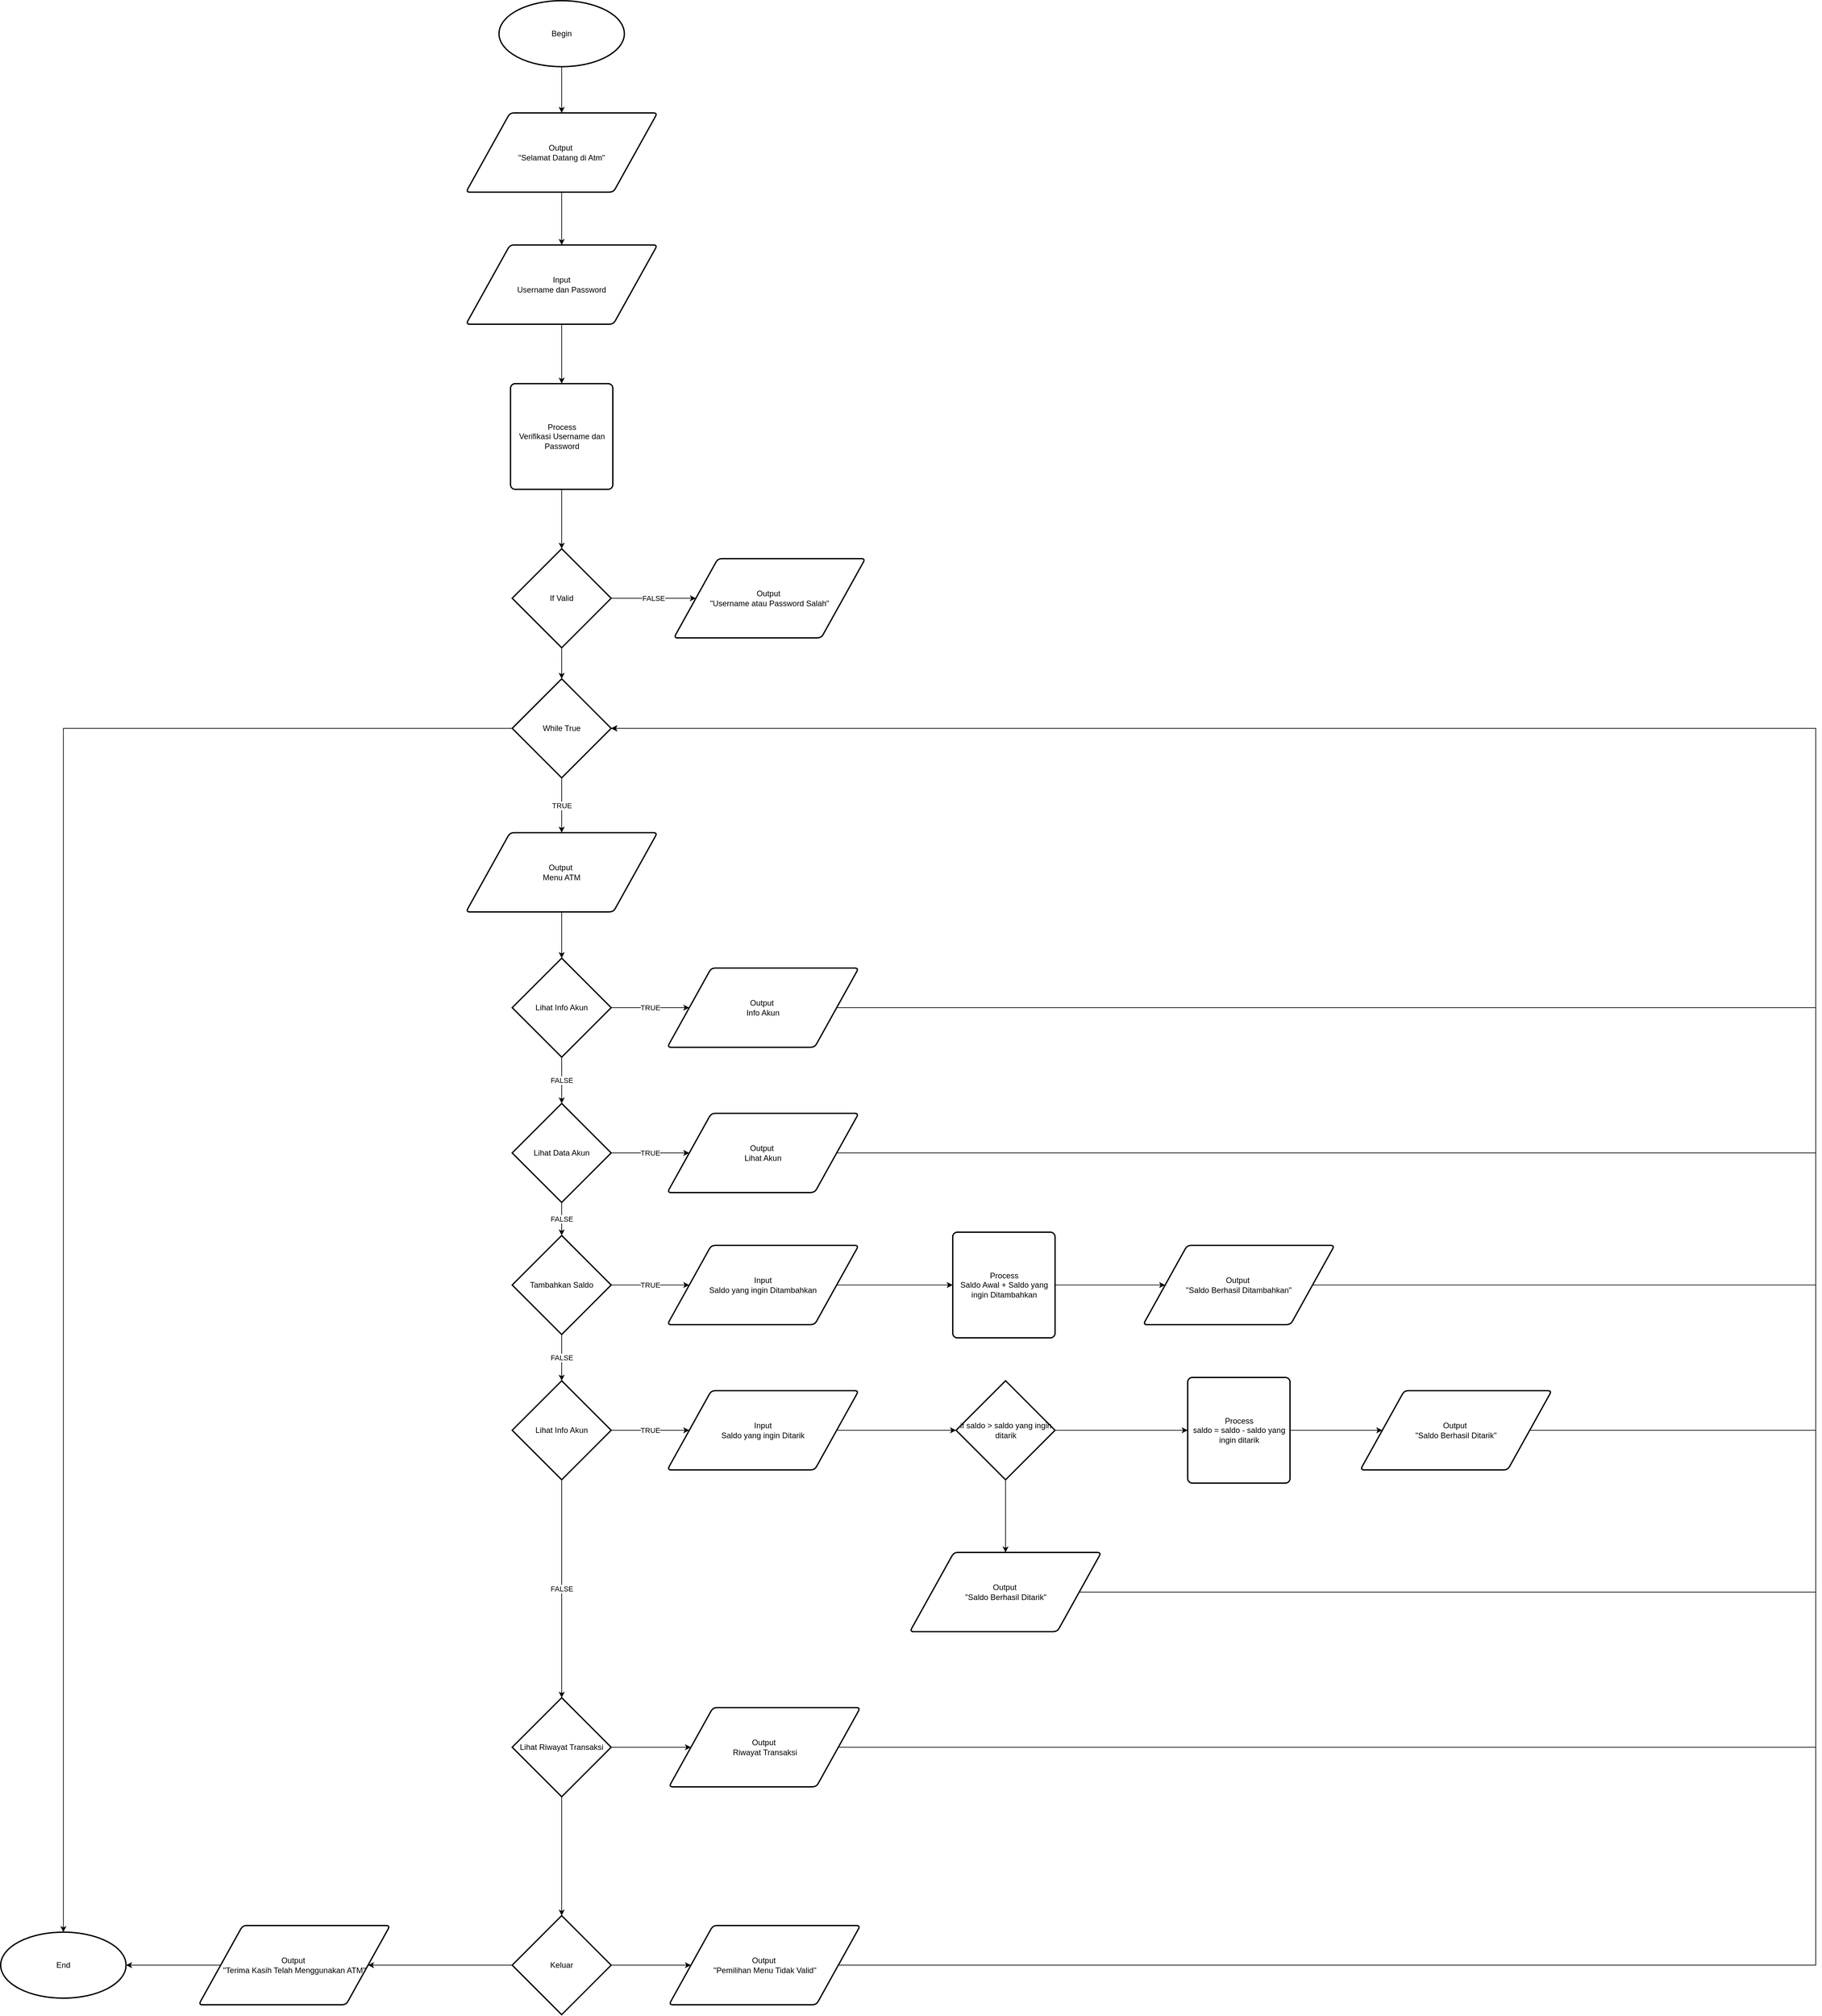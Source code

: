 <mxfile version="24.7.15">
  <diagram name="Halaman-1" id="XN3QfdQtaIsq98Aue1sS">
    <mxGraphModel dx="21507" dy="10089" grid="1" gridSize="10" guides="1" tooltips="1" connect="1" arrows="1" fold="1" page="1" pageScale="1" pageWidth="827" pageHeight="1169" math="0" shadow="0">
      <root>
        <mxCell id="0" />
        <mxCell id="1" parent="0" />
        <mxCell id="0Nl4zaibiXINok6xMrLi-42" value="" style="edgeStyle=orthogonalEdgeStyle;rounded=0;orthogonalLoop=1;jettySize=auto;html=1;" edge="1" parent="1" source="0Nl4zaibiXINok6xMrLi-1" target="0Nl4zaibiXINok6xMrLi-2">
          <mxGeometry relative="1" as="geometry" />
        </mxCell>
        <mxCell id="0Nl4zaibiXINok6xMrLi-1" value="Begin" style="strokeWidth=2;html=1;shape=mxgraph.flowchart.start_1;whiteSpace=wrap;" vertex="1" parent="1">
          <mxGeometry x="265" y="-260" width="190" height="100" as="geometry" />
        </mxCell>
        <mxCell id="0Nl4zaibiXINok6xMrLi-43" value="" style="edgeStyle=orthogonalEdgeStyle;rounded=0;orthogonalLoop=1;jettySize=auto;html=1;" edge="1" parent="1" source="0Nl4zaibiXINok6xMrLi-2" target="0Nl4zaibiXINok6xMrLi-3">
          <mxGeometry relative="1" as="geometry" />
        </mxCell>
        <mxCell id="0Nl4zaibiXINok6xMrLi-2" value="Output&amp;nbsp;&lt;div&gt;&quot;Selamat Datang di Atm&quot;&lt;/div&gt;" style="shape=parallelogram;html=1;strokeWidth=2;perimeter=parallelogramPerimeter;whiteSpace=wrap;rounded=1;arcSize=12;size=0.23;" vertex="1" parent="1">
          <mxGeometry x="215" y="-90" width="290" height="120" as="geometry" />
        </mxCell>
        <mxCell id="0Nl4zaibiXINok6xMrLi-44" value="" style="edgeStyle=orthogonalEdgeStyle;rounded=0;orthogonalLoop=1;jettySize=auto;html=1;" edge="1" parent="1" source="0Nl4zaibiXINok6xMrLi-3" target="0Nl4zaibiXINok6xMrLi-4">
          <mxGeometry relative="1" as="geometry" />
        </mxCell>
        <mxCell id="0Nl4zaibiXINok6xMrLi-3" value="Input&lt;div&gt;Username dan Password&lt;/div&gt;" style="shape=parallelogram;html=1;strokeWidth=2;perimeter=parallelogramPerimeter;whiteSpace=wrap;rounded=1;arcSize=12;size=0.23;" vertex="1" parent="1">
          <mxGeometry x="215" y="110" width="290" height="120" as="geometry" />
        </mxCell>
        <mxCell id="0Nl4zaibiXINok6xMrLi-45" value="" style="edgeStyle=orthogonalEdgeStyle;rounded=0;orthogonalLoop=1;jettySize=auto;html=1;" edge="1" parent="1" source="0Nl4zaibiXINok6xMrLi-4" target="0Nl4zaibiXINok6xMrLi-5">
          <mxGeometry relative="1" as="geometry" />
        </mxCell>
        <mxCell id="0Nl4zaibiXINok6xMrLi-4" value="&lt;div&gt;Process&lt;/div&gt;Verifikasi Username dan Password" style="rounded=1;whiteSpace=wrap;html=1;absoluteArcSize=1;arcSize=14;strokeWidth=2;" vertex="1" parent="1">
          <mxGeometry x="282.5" y="320" width="155" height="160" as="geometry" />
        </mxCell>
        <mxCell id="0Nl4zaibiXINok6xMrLi-46" value="FALSE" style="edgeStyle=orthogonalEdgeStyle;rounded=0;orthogonalLoop=1;jettySize=auto;html=1;" edge="1" parent="1" source="0Nl4zaibiXINok6xMrLi-5" target="0Nl4zaibiXINok6xMrLi-6">
          <mxGeometry relative="1" as="geometry" />
        </mxCell>
        <mxCell id="0Nl4zaibiXINok6xMrLi-80" value="" style="edgeStyle=orthogonalEdgeStyle;rounded=0;orthogonalLoop=1;jettySize=auto;html=1;" edge="1" parent="1" source="0Nl4zaibiXINok6xMrLi-5" target="0Nl4zaibiXINok6xMrLi-79">
          <mxGeometry relative="1" as="geometry" />
        </mxCell>
        <mxCell id="0Nl4zaibiXINok6xMrLi-5" value="If Valid" style="strokeWidth=2;html=1;shape=mxgraph.flowchart.decision;whiteSpace=wrap;" vertex="1" parent="1">
          <mxGeometry x="285" y="570" width="150" height="150" as="geometry" />
        </mxCell>
        <mxCell id="0Nl4zaibiXINok6xMrLi-6" value="Output&amp;nbsp;&lt;div&gt;&quot;Username atau Password Salah&quot;&lt;/div&gt;" style="shape=parallelogram;html=1;strokeWidth=2;perimeter=parallelogramPerimeter;whiteSpace=wrap;rounded=1;arcSize=12;size=0.23;" vertex="1" parent="1">
          <mxGeometry x="530" y="585" width="290" height="120" as="geometry" />
        </mxCell>
        <mxCell id="0Nl4zaibiXINok6xMrLi-48" value="" style="edgeStyle=orthogonalEdgeStyle;rounded=0;orthogonalLoop=1;jettySize=auto;html=1;" edge="1" parent="1" source="0Nl4zaibiXINok6xMrLi-7" target="0Nl4zaibiXINok6xMrLi-10">
          <mxGeometry relative="1" as="geometry" />
        </mxCell>
        <mxCell id="0Nl4zaibiXINok6xMrLi-7" value="Output&amp;nbsp;&lt;div&gt;Menu ATM&lt;/div&gt;" style="shape=parallelogram;html=1;strokeWidth=2;perimeter=parallelogramPerimeter;whiteSpace=wrap;rounded=1;arcSize=12;size=0.23;" vertex="1" parent="1">
          <mxGeometry x="215" y="1000" width="290" height="120" as="geometry" />
        </mxCell>
        <mxCell id="0Nl4zaibiXINok6xMrLi-49" value="TRUE" style="edgeStyle=orthogonalEdgeStyle;rounded=0;orthogonalLoop=1;jettySize=auto;html=1;" edge="1" parent="1" source="0Nl4zaibiXINok6xMrLi-10" target="0Nl4zaibiXINok6xMrLi-11">
          <mxGeometry relative="1" as="geometry" />
        </mxCell>
        <mxCell id="0Nl4zaibiXINok6xMrLi-50" value="FALSE" style="edgeStyle=orthogonalEdgeStyle;rounded=0;orthogonalLoop=1;jettySize=auto;html=1;" edge="1" parent="1" source="0Nl4zaibiXINok6xMrLi-10" target="0Nl4zaibiXINok6xMrLi-12">
          <mxGeometry relative="1" as="geometry" />
        </mxCell>
        <mxCell id="0Nl4zaibiXINok6xMrLi-10" value="Lihat Info Akun" style="strokeWidth=2;html=1;shape=mxgraph.flowchart.decision;whiteSpace=wrap;" vertex="1" parent="1">
          <mxGeometry x="285" y="1190" width="150" height="150" as="geometry" />
        </mxCell>
        <mxCell id="0Nl4zaibiXINok6xMrLi-11" value="Output&amp;nbsp;&lt;div&gt;Info Akun&lt;/div&gt;" style="shape=parallelogram;html=1;strokeWidth=2;perimeter=parallelogramPerimeter;whiteSpace=wrap;rounded=1;arcSize=12;size=0.23;" vertex="1" parent="1">
          <mxGeometry x="520" y="1205" width="290" height="120" as="geometry" />
        </mxCell>
        <mxCell id="0Nl4zaibiXINok6xMrLi-51" value="TRUE" style="edgeStyle=orthogonalEdgeStyle;rounded=0;orthogonalLoop=1;jettySize=auto;html=1;" edge="1" parent="1" source="0Nl4zaibiXINok6xMrLi-12" target="0Nl4zaibiXINok6xMrLi-13">
          <mxGeometry relative="1" as="geometry" />
        </mxCell>
        <mxCell id="0Nl4zaibiXINok6xMrLi-52" value="FALSE" style="edgeStyle=orthogonalEdgeStyle;rounded=0;orthogonalLoop=1;jettySize=auto;html=1;" edge="1" parent="1" source="0Nl4zaibiXINok6xMrLi-12" target="0Nl4zaibiXINok6xMrLi-14">
          <mxGeometry relative="1" as="geometry" />
        </mxCell>
        <mxCell id="0Nl4zaibiXINok6xMrLi-12" value="Lihat Data Akun" style="strokeWidth=2;html=1;shape=mxgraph.flowchart.decision;whiteSpace=wrap;" vertex="1" parent="1">
          <mxGeometry x="285" y="1410" width="150" height="150" as="geometry" />
        </mxCell>
        <mxCell id="0Nl4zaibiXINok6xMrLi-13" value="Output&amp;nbsp;&lt;div&gt;Lihat Akun&lt;/div&gt;" style="shape=parallelogram;html=1;strokeWidth=2;perimeter=parallelogramPerimeter;whiteSpace=wrap;rounded=1;arcSize=12;size=0.23;" vertex="1" parent="1">
          <mxGeometry x="520" y="1425" width="290" height="120" as="geometry" />
        </mxCell>
        <mxCell id="0Nl4zaibiXINok6xMrLi-53" value="TRUE" style="edgeStyle=orthogonalEdgeStyle;rounded=0;orthogonalLoop=1;jettySize=auto;html=1;" edge="1" parent="1" source="0Nl4zaibiXINok6xMrLi-14" target="0Nl4zaibiXINok6xMrLi-15">
          <mxGeometry relative="1" as="geometry" />
        </mxCell>
        <mxCell id="0Nl4zaibiXINok6xMrLi-54" value="FALSE" style="edgeStyle=orthogonalEdgeStyle;rounded=0;orthogonalLoop=1;jettySize=auto;html=1;" edge="1" parent="1" source="0Nl4zaibiXINok6xMrLi-14" target="0Nl4zaibiXINok6xMrLi-16">
          <mxGeometry relative="1" as="geometry" />
        </mxCell>
        <mxCell id="0Nl4zaibiXINok6xMrLi-14" value="Tambahkan Saldo" style="strokeWidth=2;html=1;shape=mxgraph.flowchart.decision;whiteSpace=wrap;" vertex="1" parent="1">
          <mxGeometry x="285" y="1610" width="150" height="150" as="geometry" />
        </mxCell>
        <mxCell id="0Nl4zaibiXINok6xMrLi-61" style="edgeStyle=orthogonalEdgeStyle;rounded=0;orthogonalLoop=1;jettySize=auto;html=1;" edge="1" parent="1" source="0Nl4zaibiXINok6xMrLi-15" target="0Nl4zaibiXINok6xMrLi-22">
          <mxGeometry relative="1" as="geometry" />
        </mxCell>
        <mxCell id="0Nl4zaibiXINok6xMrLi-15" value="Input&lt;div&gt;Saldo yang ingin Ditambahkan&lt;/div&gt;" style="shape=parallelogram;html=1;strokeWidth=2;perimeter=parallelogramPerimeter;whiteSpace=wrap;rounded=1;arcSize=12;size=0.23;" vertex="1" parent="1">
          <mxGeometry x="520" y="1625" width="290" height="120" as="geometry" />
        </mxCell>
        <mxCell id="0Nl4zaibiXINok6xMrLi-55" value="TRUE" style="edgeStyle=orthogonalEdgeStyle;rounded=0;orthogonalLoop=1;jettySize=auto;html=1;" edge="1" parent="1" source="0Nl4zaibiXINok6xMrLi-16" target="0Nl4zaibiXINok6xMrLi-17">
          <mxGeometry relative="1" as="geometry" />
        </mxCell>
        <mxCell id="0Nl4zaibiXINok6xMrLi-56" value="FALSE" style="edgeStyle=orthogonalEdgeStyle;rounded=0;orthogonalLoop=1;jettySize=auto;html=1;" edge="1" parent="1" source="0Nl4zaibiXINok6xMrLi-16" target="0Nl4zaibiXINok6xMrLi-30">
          <mxGeometry relative="1" as="geometry" />
        </mxCell>
        <mxCell id="0Nl4zaibiXINok6xMrLi-16" value="Lihat Info Akun" style="strokeWidth=2;html=1;shape=mxgraph.flowchart.decision;whiteSpace=wrap;" vertex="1" parent="1">
          <mxGeometry x="285" y="1830" width="150" height="150" as="geometry" />
        </mxCell>
        <mxCell id="0Nl4zaibiXINok6xMrLi-62" style="edgeStyle=orthogonalEdgeStyle;rounded=0;orthogonalLoop=1;jettySize=auto;html=1;" edge="1" parent="1" source="0Nl4zaibiXINok6xMrLi-17" target="0Nl4zaibiXINok6xMrLi-26">
          <mxGeometry relative="1" as="geometry" />
        </mxCell>
        <mxCell id="0Nl4zaibiXINok6xMrLi-17" value="Input&lt;div&gt;Saldo yang ingin Ditarik&lt;/div&gt;" style="shape=parallelogram;html=1;strokeWidth=2;perimeter=parallelogramPerimeter;whiteSpace=wrap;rounded=1;arcSize=12;size=0.23;" vertex="1" parent="1">
          <mxGeometry x="520" y="1845" width="290" height="120" as="geometry" />
        </mxCell>
        <mxCell id="0Nl4zaibiXINok6xMrLi-64" style="edgeStyle=orthogonalEdgeStyle;rounded=0;orthogonalLoop=1;jettySize=auto;html=1;" edge="1" parent="1" source="0Nl4zaibiXINok6xMrLi-22" target="0Nl4zaibiXINok6xMrLi-23">
          <mxGeometry relative="1" as="geometry" />
        </mxCell>
        <mxCell id="0Nl4zaibiXINok6xMrLi-22" value="&lt;div&gt;Process&lt;/div&gt;&lt;div&gt;Saldo Awal + Saldo yang ingin Ditambahkan&lt;/div&gt;" style="rounded=1;whiteSpace=wrap;html=1;absoluteArcSize=1;arcSize=14;strokeWidth=2;" vertex="1" parent="1">
          <mxGeometry x="952.5" y="1605" width="155" height="160" as="geometry" />
        </mxCell>
        <mxCell id="0Nl4zaibiXINok6xMrLi-23" value="Output&amp;nbsp;&lt;div&gt;&quot;Saldo Berhasil Ditambahkan&quot;&lt;/div&gt;" style="shape=parallelogram;html=1;strokeWidth=2;perimeter=parallelogramPerimeter;whiteSpace=wrap;rounded=1;arcSize=12;size=0.23;" vertex="1" parent="1">
          <mxGeometry x="1241" y="1625" width="290" height="120" as="geometry" />
        </mxCell>
        <mxCell id="0Nl4zaibiXINok6xMrLi-63" value="" style="edgeStyle=orthogonalEdgeStyle;rounded=0;orthogonalLoop=1;jettySize=auto;html=1;" edge="1" parent="1" source="0Nl4zaibiXINok6xMrLi-26" target="0Nl4zaibiXINok6xMrLi-29">
          <mxGeometry relative="1" as="geometry" />
        </mxCell>
        <mxCell id="0Nl4zaibiXINok6xMrLi-65" style="edgeStyle=orthogonalEdgeStyle;rounded=0;orthogonalLoop=1;jettySize=auto;html=1;" edge="1" parent="1" source="0Nl4zaibiXINok6xMrLi-26" target="0Nl4zaibiXINok6xMrLi-27">
          <mxGeometry relative="1" as="geometry" />
        </mxCell>
        <mxCell id="0Nl4zaibiXINok6xMrLi-26" value="if saldo &amp;gt; saldo yang ingin ditarik" style="strokeWidth=2;html=1;shape=mxgraph.flowchart.decision;whiteSpace=wrap;" vertex="1" parent="1">
          <mxGeometry x="957.5" y="1830" width="150" height="150" as="geometry" />
        </mxCell>
        <mxCell id="0Nl4zaibiXINok6xMrLi-66" value="" style="edgeStyle=orthogonalEdgeStyle;rounded=0;orthogonalLoop=1;jettySize=auto;html=1;" edge="1" parent="1" source="0Nl4zaibiXINok6xMrLi-27" target="0Nl4zaibiXINok6xMrLi-28">
          <mxGeometry relative="1" as="geometry" />
        </mxCell>
        <mxCell id="0Nl4zaibiXINok6xMrLi-27" value="&lt;div&gt;Process&lt;/div&gt;&lt;div&gt;saldo = saldo - saldo yang ingin ditarik&lt;/div&gt;" style="rounded=1;whiteSpace=wrap;html=1;absoluteArcSize=1;arcSize=14;strokeWidth=2;" vertex="1" parent="1">
          <mxGeometry x="1308.5" y="1825" width="155" height="160" as="geometry" />
        </mxCell>
        <mxCell id="0Nl4zaibiXINok6xMrLi-28" value="Output&amp;nbsp;&lt;div&gt;&quot;Saldo Berhasil Ditarik&quot;&lt;/div&gt;" style="shape=parallelogram;html=1;strokeWidth=2;perimeter=parallelogramPerimeter;whiteSpace=wrap;rounded=1;arcSize=12;size=0.23;" vertex="1" parent="1">
          <mxGeometry x="1570" y="1845" width="290" height="120" as="geometry" />
        </mxCell>
        <mxCell id="0Nl4zaibiXINok6xMrLi-29" value="Output&amp;nbsp;&lt;div&gt;&quot;Saldo Berhasil Ditarik&quot;&lt;/div&gt;" style="shape=parallelogram;html=1;strokeWidth=2;perimeter=parallelogramPerimeter;whiteSpace=wrap;rounded=1;arcSize=12;size=0.23;" vertex="1" parent="1">
          <mxGeometry x="887.5" y="2090" width="290" height="120" as="geometry" />
        </mxCell>
        <mxCell id="0Nl4zaibiXINok6xMrLi-57" style="edgeStyle=orthogonalEdgeStyle;rounded=0;orthogonalLoop=1;jettySize=auto;html=1;" edge="1" parent="1" source="0Nl4zaibiXINok6xMrLi-30" target="0Nl4zaibiXINok6xMrLi-32">
          <mxGeometry relative="1" as="geometry" />
        </mxCell>
        <mxCell id="0Nl4zaibiXINok6xMrLi-59" value="" style="edgeStyle=orthogonalEdgeStyle;rounded=0;orthogonalLoop=1;jettySize=auto;html=1;" edge="1" parent="1" source="0Nl4zaibiXINok6xMrLi-30" target="0Nl4zaibiXINok6xMrLi-31">
          <mxGeometry relative="1" as="geometry" />
        </mxCell>
        <mxCell id="0Nl4zaibiXINok6xMrLi-30" value="Lihat Riwayat Transaksi" style="strokeWidth=2;html=1;shape=mxgraph.flowchart.decision;whiteSpace=wrap;" vertex="1" parent="1">
          <mxGeometry x="285" y="2310" width="150" height="150" as="geometry" />
        </mxCell>
        <mxCell id="0Nl4zaibiXINok6xMrLi-31" value="Output&amp;nbsp;&lt;div&gt;Riwayat Transaksi&lt;/div&gt;" style="shape=parallelogram;html=1;strokeWidth=2;perimeter=parallelogramPerimeter;whiteSpace=wrap;rounded=1;arcSize=12;size=0.23;" vertex="1" parent="1">
          <mxGeometry x="522.5" y="2325" width="290" height="120" as="geometry" />
        </mxCell>
        <mxCell id="0Nl4zaibiXINok6xMrLi-58" style="edgeStyle=orthogonalEdgeStyle;rounded=0;orthogonalLoop=1;jettySize=auto;html=1;" edge="1" parent="1" source="0Nl4zaibiXINok6xMrLi-32" target="0Nl4zaibiXINok6xMrLi-40">
          <mxGeometry relative="1" as="geometry" />
        </mxCell>
        <mxCell id="0Nl4zaibiXINok6xMrLi-60" value="" style="edgeStyle=orthogonalEdgeStyle;rounded=0;orthogonalLoop=1;jettySize=auto;html=1;" edge="1" parent="1" source="0Nl4zaibiXINok6xMrLi-32" target="0Nl4zaibiXINok6xMrLi-33">
          <mxGeometry relative="1" as="geometry" />
        </mxCell>
        <mxCell id="0Nl4zaibiXINok6xMrLi-32" value="Keluar" style="strokeWidth=2;html=1;shape=mxgraph.flowchart.decision;whiteSpace=wrap;" vertex="1" parent="1">
          <mxGeometry x="285" y="2640" width="150" height="150" as="geometry" />
        </mxCell>
        <mxCell id="0Nl4zaibiXINok6xMrLi-67" style="edgeStyle=orthogonalEdgeStyle;rounded=0;orthogonalLoop=1;jettySize=auto;html=1;" edge="1" parent="1" source="0Nl4zaibiXINok6xMrLi-33" target="0Nl4zaibiXINok6xMrLi-41">
          <mxGeometry relative="1" as="geometry" />
        </mxCell>
        <mxCell id="0Nl4zaibiXINok6xMrLi-33" value="Output&amp;nbsp;&lt;div&gt;&quot;Terima Kasih Telah Menggunakan ATM&quot;&lt;/div&gt;" style="shape=parallelogram;html=1;strokeWidth=2;perimeter=parallelogramPerimeter;whiteSpace=wrap;rounded=1;arcSize=12;size=0.23;" vertex="1" parent="1">
          <mxGeometry x="-190" y="2655" width="290" height="120" as="geometry" />
        </mxCell>
        <mxCell id="0Nl4zaibiXINok6xMrLi-89" style="edgeStyle=orthogonalEdgeStyle;rounded=0;orthogonalLoop=1;jettySize=auto;html=1;entryX=1;entryY=0.5;entryDx=0;entryDy=0;entryPerimeter=0;" edge="1" parent="1" source="0Nl4zaibiXINok6xMrLi-40" target="0Nl4zaibiXINok6xMrLi-79">
          <mxGeometry relative="1" as="geometry">
            <mxPoint x="440" y="850" as="targetPoint" />
            <Array as="points">
              <mxPoint x="2260" y="2715" />
              <mxPoint x="2260" y="842" />
            </Array>
          </mxGeometry>
        </mxCell>
        <mxCell id="0Nl4zaibiXINok6xMrLi-40" value="Output&amp;nbsp;&lt;div&gt;&quot;Pemilihan Menu Tidak Valid&quot;&lt;/div&gt;" style="shape=parallelogram;html=1;strokeWidth=2;perimeter=parallelogramPerimeter;whiteSpace=wrap;rounded=1;arcSize=12;size=0.23;" vertex="1" parent="1">
          <mxGeometry x="522.5" y="2655" width="290" height="120" as="geometry" />
        </mxCell>
        <mxCell id="0Nl4zaibiXINok6xMrLi-41" value="End" style="strokeWidth=2;html=1;shape=mxgraph.flowchart.start_1;whiteSpace=wrap;" vertex="1" parent="1">
          <mxGeometry x="-490" y="2665" width="190" height="100" as="geometry" />
        </mxCell>
        <mxCell id="0Nl4zaibiXINok6xMrLi-81" value="TRUE" style="edgeStyle=orthogonalEdgeStyle;rounded=0;orthogonalLoop=1;jettySize=auto;html=1;" edge="1" parent="1" source="0Nl4zaibiXINok6xMrLi-79" target="0Nl4zaibiXINok6xMrLi-7">
          <mxGeometry relative="1" as="geometry" />
        </mxCell>
        <mxCell id="0Nl4zaibiXINok6xMrLi-88" style="edgeStyle=orthogonalEdgeStyle;rounded=0;orthogonalLoop=1;jettySize=auto;html=1;" edge="1" parent="1" source="0Nl4zaibiXINok6xMrLi-79" target="0Nl4zaibiXINok6xMrLi-41">
          <mxGeometry relative="1" as="geometry" />
        </mxCell>
        <mxCell id="0Nl4zaibiXINok6xMrLi-79" value="While True" style="strokeWidth=2;html=1;shape=mxgraph.flowchart.decision;whiteSpace=wrap;" vertex="1" parent="1">
          <mxGeometry x="285" y="767" width="150" height="150" as="geometry" />
        </mxCell>
        <mxCell id="0Nl4zaibiXINok6xMrLi-82" style="edgeStyle=orthogonalEdgeStyle;rounded=0;orthogonalLoop=1;jettySize=auto;html=1;entryX=1;entryY=0.5;entryDx=0;entryDy=0;entryPerimeter=0;" edge="1" parent="1" source="0Nl4zaibiXINok6xMrLi-11" target="0Nl4zaibiXINok6xMrLi-79">
          <mxGeometry relative="1" as="geometry">
            <Array as="points">
              <mxPoint x="2260" y="1265" />
              <mxPoint x="2260" y="842" />
            </Array>
          </mxGeometry>
        </mxCell>
        <mxCell id="0Nl4zaibiXINok6xMrLi-83" style="edgeStyle=orthogonalEdgeStyle;rounded=0;orthogonalLoop=1;jettySize=auto;html=1;entryX=1;entryY=0.5;entryDx=0;entryDy=0;entryPerimeter=0;" edge="1" parent="1" source="0Nl4zaibiXINok6xMrLi-13" target="0Nl4zaibiXINok6xMrLi-79">
          <mxGeometry relative="1" as="geometry">
            <Array as="points">
              <mxPoint x="2260" y="1485" />
              <mxPoint x="2260" y="842" />
            </Array>
          </mxGeometry>
        </mxCell>
        <mxCell id="0Nl4zaibiXINok6xMrLi-84" style="edgeStyle=orthogonalEdgeStyle;rounded=0;orthogonalLoop=1;jettySize=auto;html=1;entryX=1;entryY=0.5;entryDx=0;entryDy=0;entryPerimeter=0;" edge="1" parent="1" source="0Nl4zaibiXINok6xMrLi-28" target="0Nl4zaibiXINok6xMrLi-79">
          <mxGeometry relative="1" as="geometry">
            <Array as="points">
              <mxPoint x="2260" y="1905" />
              <mxPoint x="2260" y="842" />
            </Array>
          </mxGeometry>
        </mxCell>
        <mxCell id="0Nl4zaibiXINok6xMrLi-85" style="edgeStyle=orthogonalEdgeStyle;rounded=0;orthogonalLoop=1;jettySize=auto;html=1;entryX=1;entryY=0.5;entryDx=0;entryDy=0;entryPerimeter=0;" edge="1" parent="1" source="0Nl4zaibiXINok6xMrLi-23" target="0Nl4zaibiXINok6xMrLi-79">
          <mxGeometry relative="1" as="geometry">
            <Array as="points">
              <mxPoint x="2260" y="1685" />
              <mxPoint x="2260" y="842" />
            </Array>
          </mxGeometry>
        </mxCell>
        <mxCell id="0Nl4zaibiXINok6xMrLi-86" style="edgeStyle=orthogonalEdgeStyle;rounded=0;orthogonalLoop=1;jettySize=auto;html=1;entryX=1;entryY=0.5;entryDx=0;entryDy=0;entryPerimeter=0;" edge="1" parent="1" source="0Nl4zaibiXINok6xMrLi-29" target="0Nl4zaibiXINok6xMrLi-79">
          <mxGeometry relative="1" as="geometry">
            <Array as="points">
              <mxPoint x="2260" y="2150" />
              <mxPoint x="2260" y="842" />
            </Array>
          </mxGeometry>
        </mxCell>
        <mxCell id="0Nl4zaibiXINok6xMrLi-87" style="edgeStyle=orthogonalEdgeStyle;rounded=0;orthogonalLoop=1;jettySize=auto;html=1;entryX=1;entryY=0.5;entryDx=0;entryDy=0;entryPerimeter=0;" edge="1" parent="1" source="0Nl4zaibiXINok6xMrLi-31" target="0Nl4zaibiXINok6xMrLi-79">
          <mxGeometry relative="1" as="geometry">
            <Array as="points">
              <mxPoint x="2260" y="2385" />
              <mxPoint x="2260" y="842" />
            </Array>
          </mxGeometry>
        </mxCell>
      </root>
    </mxGraphModel>
  </diagram>
</mxfile>
